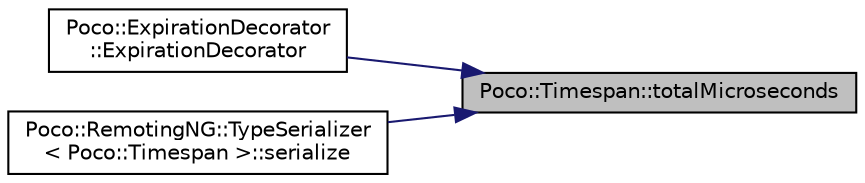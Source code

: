 digraph "Poco::Timespan::totalMicroseconds"
{
 // LATEX_PDF_SIZE
  edge [fontname="Helvetica",fontsize="10",labelfontname="Helvetica",labelfontsize="10"];
  node [fontname="Helvetica",fontsize="10",shape=record];
  rankdir="RL";
  Node1 [label="Poco::Timespan::totalMicroseconds",height=0.2,width=0.4,color="black", fillcolor="grey75", style="filled", fontcolor="black",tooltip=" "];
  Node1 -> Node2 [dir="back",color="midnightblue",fontsize="10",style="solid",fontname="Helvetica"];
  Node2 [label="Poco::ExpirationDecorator\l::ExpirationDecorator",height=0.2,width=0.4,color="black", fillcolor="white", style="filled",URL="$classPoco_1_1ExpirationDecorator.html#a6923631fe5d3f0f836fb114b9278983f",tooltip=" "];
  Node1 -> Node3 [dir="back",color="midnightblue",fontsize="10",style="solid",fontname="Helvetica"];
  Node3 [label="Poco::RemotingNG::TypeSerializer\l\< Poco::Timespan \>::serialize",height=0.2,width=0.4,color="black", fillcolor="white", style="filled",URL="$classPoco_1_1RemotingNG_1_1TypeSerializer_3_01Poco_1_1Timespan_01_4.html#a5fa226f523b1feb99bfcae117dae1d91",tooltip=" "];
}
